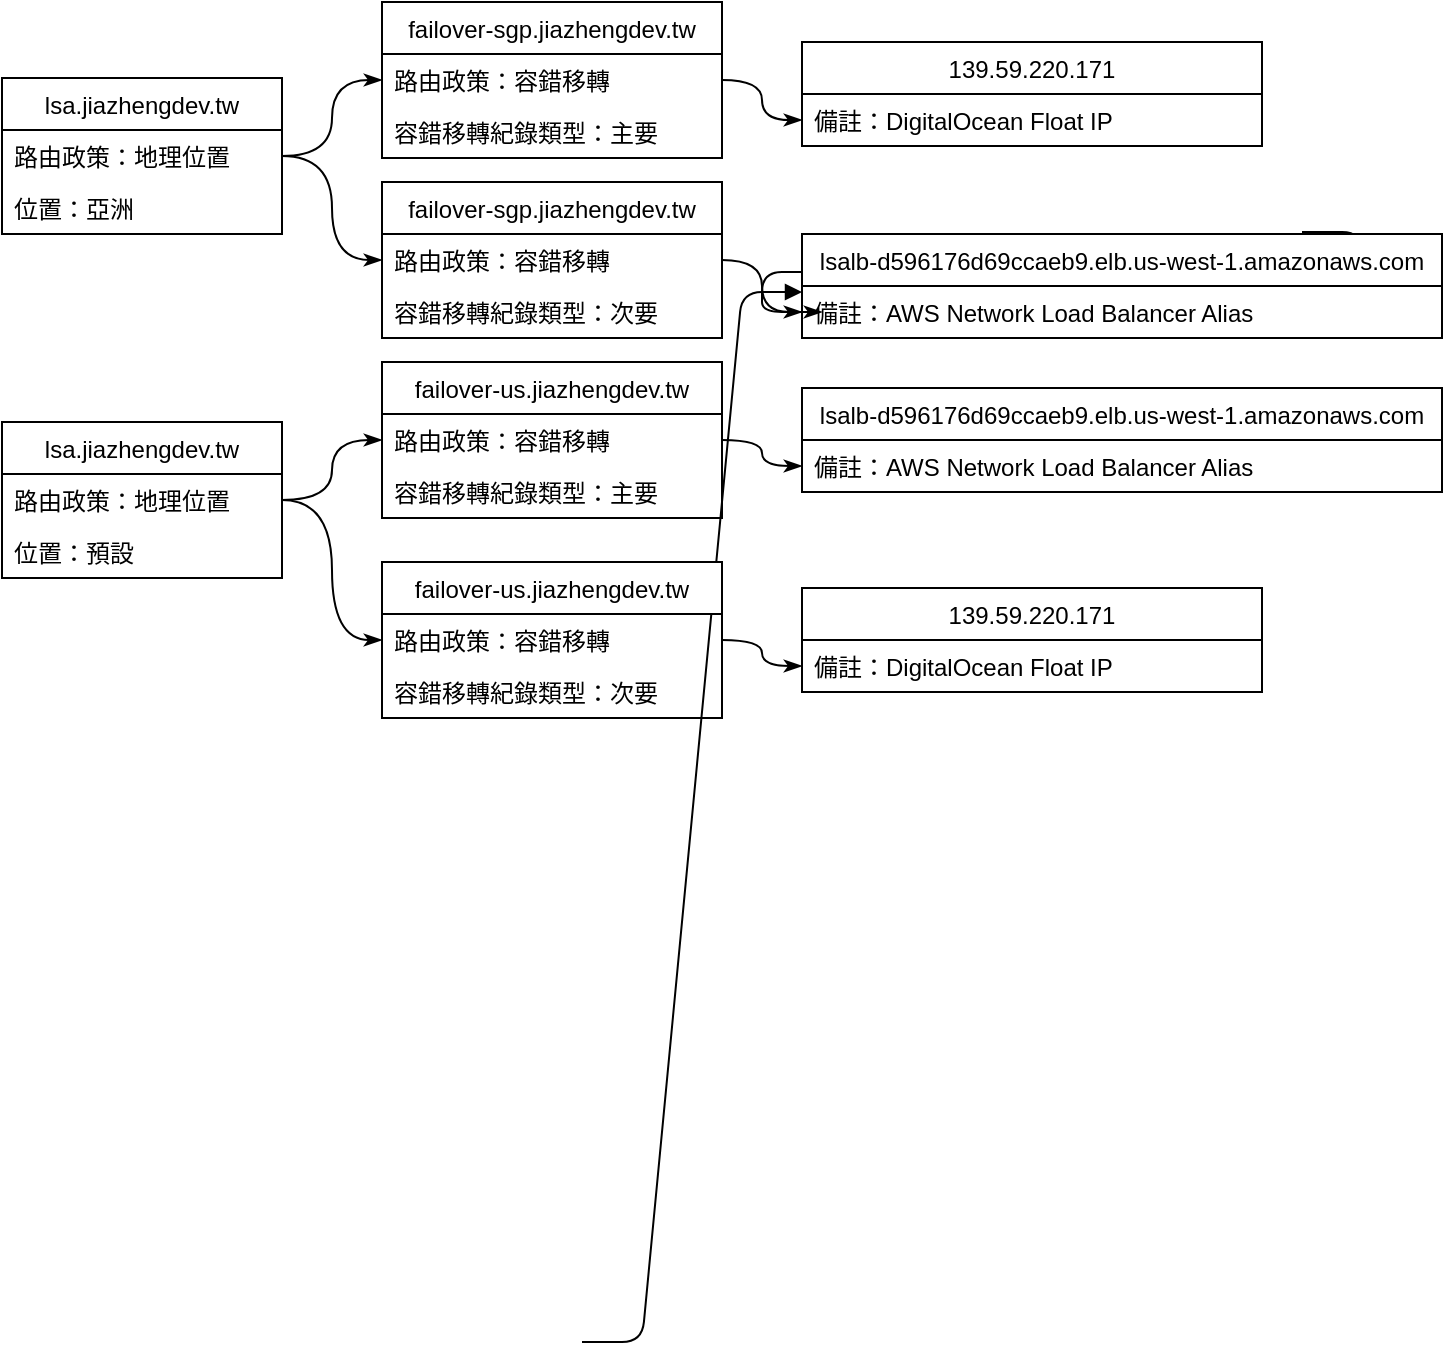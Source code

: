 <mxfile version="14.8.0" type="google"><diagram id="R2lEEEUBdFMjLlhIrx00" name="Page-1"><mxGraphModel dx="1185" dy="637" grid="1" gridSize="10" guides="1" tooltips="1" connect="1" arrows="1" fold="1" page="1" pageScale="1" pageWidth="850" pageHeight="1100" math="0" shadow="0" extFonts="Permanent Marker^https://fonts.googleapis.com/css?family=Permanent+Marker"><root><mxCell id="0"/><mxCell id="1" parent="0"/><mxCell id="C-vyLk0tnHw3VtMMgP7b-1" value="" style="edgeStyle=entityRelationEdgeStyle;endArrow=block;startArrow=none;endFill=1;startFill=0;" parent="1" source="C-vyLk0tnHw3VtMMgP7b-24" edge="1"><mxGeometry width="100" height="100" relative="1" as="geometry"><mxPoint x="340" y="720" as="sourcePoint"/><mxPoint x="450" y="195" as="targetPoint"/></mxGeometry></mxCell><mxCell id="C-vyLk0tnHw3VtMMgP7b-12" value="" style="edgeStyle=entityRelationEdgeStyle;endArrow=classicThin;startArrow=none;endFill=1;startFill=0;" parent="1" target="C-vyLk0tnHw3VtMMgP7b-17" edge="1"><mxGeometry width="100" height="100" relative="1" as="geometry"><mxPoint x="700" y="165" as="sourcePoint"/><mxPoint x="460" y="205" as="targetPoint"/></mxGeometry></mxCell><mxCell id="XH062o3n0ClHqgvkTBCM-1" value="lsa.jiazhengdev.tw" style="swimlane;fontStyle=0;childLayout=stackLayout;horizontal=1;startSize=26;horizontalStack=0;resizeParent=1;resizeParentMax=0;resizeLast=0;collapsible=1;marginBottom=0;" vertex="1" parent="1"><mxGeometry x="50" y="88" width="140" height="78" as="geometry"/></mxCell><mxCell id="XH062o3n0ClHqgvkTBCM-2" value="路由政策：地理位置" style="text;strokeColor=none;fillColor=none;align=left;verticalAlign=top;spacingLeft=4;spacingRight=4;overflow=hidden;rotatable=0;points=[[0,0.5],[1,0.5]];portConstraint=eastwest;" vertex="1" parent="XH062o3n0ClHqgvkTBCM-1"><mxGeometry y="26" width="140" height="26" as="geometry"/></mxCell><mxCell id="XH062o3n0ClHqgvkTBCM-3" value="位置：亞洲" style="text;strokeColor=none;fillColor=none;align=left;verticalAlign=top;spacingLeft=4;spacingRight=4;overflow=hidden;rotatable=0;points=[[0,0.5],[1,0.5]];portConstraint=eastwest;" vertex="1" parent="XH062o3n0ClHqgvkTBCM-1"><mxGeometry y="52" width="140" height="26" as="geometry"/></mxCell><mxCell id="XH062o3n0ClHqgvkTBCM-7" value="lsa.jiazhengdev.tw" style="swimlane;fontStyle=0;childLayout=stackLayout;horizontal=1;startSize=26;horizontalStack=0;resizeParent=1;resizeParentMax=0;resizeLast=0;collapsible=1;marginBottom=0;" vertex="1" parent="1"><mxGeometry x="50" y="260" width="140" height="78" as="geometry"/></mxCell><mxCell id="XH062o3n0ClHqgvkTBCM-8" value="路由政策：地理位置" style="text;strokeColor=none;fillColor=none;align=left;verticalAlign=top;spacingLeft=4;spacingRight=4;overflow=hidden;rotatable=0;points=[[0,0.5],[1,0.5]];portConstraint=eastwest;" vertex="1" parent="XH062o3n0ClHqgvkTBCM-7"><mxGeometry y="26" width="140" height="26" as="geometry"/></mxCell><mxCell id="XH062o3n0ClHqgvkTBCM-9" value="位置：預設" style="text;strokeColor=none;fillColor=none;align=left;verticalAlign=top;spacingLeft=4;spacingRight=4;overflow=hidden;rotatable=0;points=[[0,0.5],[1,0.5]];portConstraint=eastwest;" vertex="1" parent="XH062o3n0ClHqgvkTBCM-7"><mxGeometry y="52" width="140" height="26" as="geometry"/></mxCell><mxCell id="XH062o3n0ClHqgvkTBCM-10" value="failover-sgp.jiazhengdev.tw" style="swimlane;fontStyle=0;childLayout=stackLayout;horizontal=1;startSize=26;horizontalStack=0;resizeParent=1;resizeParentMax=0;resizeLast=0;collapsible=1;marginBottom=0;" vertex="1" parent="1"><mxGeometry x="240" y="50" width="170" height="78" as="geometry"/></mxCell><mxCell id="XH062o3n0ClHqgvkTBCM-11" value="路由政策：容錯移轉" style="text;strokeColor=none;fillColor=none;align=left;verticalAlign=top;spacingLeft=4;spacingRight=4;overflow=hidden;rotatable=0;points=[[0,0.5],[1,0.5]];portConstraint=eastwest;" vertex="1" parent="XH062o3n0ClHqgvkTBCM-10"><mxGeometry y="26" width="170" height="26" as="geometry"/></mxCell><mxCell id="XH062o3n0ClHqgvkTBCM-12" value="容錯移轉紀錄類型：主要" style="text;strokeColor=none;fillColor=none;align=left;verticalAlign=top;spacingLeft=4;spacingRight=4;overflow=hidden;rotatable=0;points=[[0,0.5],[1,0.5]];portConstraint=eastwest;" vertex="1" parent="XH062o3n0ClHqgvkTBCM-10"><mxGeometry y="52" width="170" height="26" as="geometry"/></mxCell><mxCell id="XH062o3n0ClHqgvkTBCM-13" value="failover-sgp.jiazhengdev.tw" style="swimlane;fontStyle=0;childLayout=stackLayout;horizontal=1;startSize=26;horizontalStack=0;resizeParent=1;resizeParentMax=0;resizeLast=0;collapsible=1;marginBottom=0;" vertex="1" parent="1"><mxGeometry x="240" y="140" width="170" height="78" as="geometry"/></mxCell><mxCell id="XH062o3n0ClHqgvkTBCM-14" value="路由政策：容錯移轉" style="text;strokeColor=none;fillColor=none;align=left;verticalAlign=top;spacingLeft=4;spacingRight=4;overflow=hidden;rotatable=0;points=[[0,0.5],[1,0.5]];portConstraint=eastwest;" vertex="1" parent="XH062o3n0ClHqgvkTBCM-13"><mxGeometry y="26" width="170" height="26" as="geometry"/></mxCell><mxCell id="XH062o3n0ClHqgvkTBCM-15" value="容錯移轉紀錄類型：次要" style="text;strokeColor=none;fillColor=none;align=left;verticalAlign=top;spacingLeft=4;spacingRight=4;overflow=hidden;rotatable=0;points=[[0,0.5],[1,0.5]];portConstraint=eastwest;" vertex="1" parent="XH062o3n0ClHqgvkTBCM-13"><mxGeometry y="52" width="170" height="26" as="geometry"/></mxCell><mxCell id="XH062o3n0ClHqgvkTBCM-40" value="" style="edgeStyle=orthogonalEdgeStyle;curved=1;rounded=0;orthogonalLoop=1;jettySize=auto;html=1;startArrow=none;startFill=0;endArrow=classicThin;endFill=1;" edge="1" parent="1" source="XH062o3n0ClHqgvkTBCM-16" target="XH062o3n0ClHqgvkTBCM-36"><mxGeometry relative="1" as="geometry"/></mxCell><mxCell id="XH062o3n0ClHqgvkTBCM-16" value="failover-us.jiazhengdev.tw" style="swimlane;fontStyle=0;childLayout=stackLayout;horizontal=1;startSize=26;horizontalStack=0;resizeParent=1;resizeParentMax=0;resizeLast=0;collapsible=1;marginBottom=0;" vertex="1" parent="1"><mxGeometry x="240" y="330" width="170" height="78" as="geometry"/></mxCell><mxCell id="XH062o3n0ClHqgvkTBCM-17" value="路由政策：容錯移轉" style="text;strokeColor=none;fillColor=none;align=left;verticalAlign=top;spacingLeft=4;spacingRight=4;overflow=hidden;rotatable=0;points=[[0,0.5],[1,0.5]];portConstraint=eastwest;" vertex="1" parent="XH062o3n0ClHqgvkTBCM-16"><mxGeometry y="26" width="170" height="26" as="geometry"/></mxCell><mxCell id="XH062o3n0ClHqgvkTBCM-18" value="容錯移轉紀錄類型：次要" style="text;strokeColor=none;fillColor=none;align=left;verticalAlign=top;spacingLeft=4;spacingRight=4;overflow=hidden;rotatable=0;points=[[0,0.5],[1,0.5]];portConstraint=eastwest;" vertex="1" parent="XH062o3n0ClHqgvkTBCM-16"><mxGeometry y="52" width="170" height="26" as="geometry"/></mxCell><mxCell id="XH062o3n0ClHqgvkTBCM-39" value="" style="edgeStyle=orthogonalEdgeStyle;curved=1;rounded=0;orthogonalLoop=1;jettySize=auto;html=1;startArrow=none;startFill=0;endArrow=classicThin;endFill=1;" edge="1" parent="1" source="XH062o3n0ClHqgvkTBCM-19" target="XH062o3n0ClHqgvkTBCM-38"><mxGeometry relative="1" as="geometry"/></mxCell><mxCell id="XH062o3n0ClHqgvkTBCM-19" value="failover-us.jiazhengdev.tw" style="swimlane;fontStyle=0;childLayout=stackLayout;horizontal=1;startSize=26;horizontalStack=0;resizeParent=1;resizeParentMax=0;resizeLast=0;collapsible=1;marginBottom=0;" vertex="1" parent="1"><mxGeometry x="240" y="230" width="170" height="78" as="geometry"/></mxCell><mxCell id="XH062o3n0ClHqgvkTBCM-20" value="路由政策：容錯移轉" style="text;strokeColor=none;fillColor=none;align=left;verticalAlign=top;spacingLeft=4;spacingRight=4;overflow=hidden;rotatable=0;points=[[0,0.5],[1,0.5]];portConstraint=eastwest;" vertex="1" parent="XH062o3n0ClHqgvkTBCM-19"><mxGeometry y="26" width="170" height="26" as="geometry"/></mxCell><mxCell id="XH062o3n0ClHqgvkTBCM-21" value="容錯移轉紀錄類型：主要" style="text;strokeColor=none;fillColor=none;align=left;verticalAlign=top;spacingLeft=4;spacingRight=4;overflow=hidden;rotatable=0;points=[[0,0.5],[1,0.5]];portConstraint=eastwest;" vertex="1" parent="XH062o3n0ClHqgvkTBCM-19"><mxGeometry y="52" width="170" height="26" as="geometry"/></mxCell><mxCell id="XH062o3n0ClHqgvkTBCM-22" style="edgeStyle=orthogonalEdgeStyle;curved=1;rounded=0;orthogonalLoop=1;jettySize=auto;html=1;exitX=1;exitY=0.5;exitDx=0;exitDy=0;entryX=0;entryY=0.5;entryDx=0;entryDy=0;startArrow=none;startFill=0;endArrow=classicThin;endFill=1;" edge="1" parent="1" source="XH062o3n0ClHqgvkTBCM-2" target="XH062o3n0ClHqgvkTBCM-11"><mxGeometry relative="1" as="geometry"/></mxCell><mxCell id="XH062o3n0ClHqgvkTBCM-23" style="edgeStyle=orthogonalEdgeStyle;curved=1;rounded=0;orthogonalLoop=1;jettySize=auto;html=1;entryX=0;entryY=0.5;entryDx=0;entryDy=0;startArrow=none;startFill=0;endArrow=classicThin;endFill=1;" edge="1" parent="1" source="XH062o3n0ClHqgvkTBCM-2" target="XH062o3n0ClHqgvkTBCM-14"><mxGeometry relative="1" as="geometry"/></mxCell><mxCell id="XH062o3n0ClHqgvkTBCM-24" style="edgeStyle=orthogonalEdgeStyle;curved=1;rounded=0;orthogonalLoop=1;jettySize=auto;html=1;exitX=1;exitY=0.5;exitDx=0;exitDy=0;entryX=0;entryY=0.5;entryDx=0;entryDy=0;startArrow=none;startFill=0;endArrow=classicThin;endFill=1;" edge="1" parent="1" source="XH062o3n0ClHqgvkTBCM-8" target="XH062o3n0ClHqgvkTBCM-20"><mxGeometry relative="1" as="geometry"/></mxCell><mxCell id="XH062o3n0ClHqgvkTBCM-25" style="edgeStyle=orthogonalEdgeStyle;curved=1;rounded=0;orthogonalLoop=1;jettySize=auto;html=1;entryX=0;entryY=0.5;entryDx=0;entryDy=0;startArrow=none;startFill=0;endArrow=classicThin;endFill=1;" edge="1" parent="1" source="XH062o3n0ClHqgvkTBCM-8" target="XH062o3n0ClHqgvkTBCM-17"><mxGeometry relative="1" as="geometry"/></mxCell><mxCell id="XH062o3n0ClHqgvkTBCM-26" value="139.59.220.171" style="swimlane;fontStyle=0;childLayout=stackLayout;horizontal=1;startSize=26;horizontalStack=0;resizeParent=1;resizeParentMax=0;resizeLast=0;collapsible=1;marginBottom=0;" vertex="1" parent="1"><mxGeometry x="450" y="70" width="230" height="52" as="geometry"/></mxCell><mxCell id="XH062o3n0ClHqgvkTBCM-27" value="備註：DigitalOcean Float IP" style="text;strokeColor=none;fillColor=none;align=left;verticalAlign=top;spacingLeft=4;spacingRight=4;overflow=hidden;rotatable=0;points=[[0,0.5],[1,0.5]];portConstraint=eastwest;" vertex="1" parent="XH062o3n0ClHqgvkTBCM-26"><mxGeometry y="26" width="230" height="26" as="geometry"/></mxCell><mxCell id="XH062o3n0ClHqgvkTBCM-29" value="" style="edgeStyle=orthogonalEdgeStyle;curved=1;rounded=0;orthogonalLoop=1;jettySize=auto;html=1;startArrow=none;startFill=0;endArrow=classicThin;endFill=1;" edge="1" parent="1" source="XH062o3n0ClHqgvkTBCM-11" target="XH062o3n0ClHqgvkTBCM-27"><mxGeometry relative="1" as="geometry"/></mxCell><mxCell id="XH062o3n0ClHqgvkTBCM-30" value="lsalb-d596176d69ccaeb9.elb.us-west-1.amazonaws.com" style="swimlane;fontStyle=0;childLayout=stackLayout;horizontal=1;startSize=26;horizontalStack=0;resizeParent=1;resizeParentMax=0;resizeLast=0;collapsible=1;marginBottom=0;" vertex="1" parent="1"><mxGeometry x="450" y="166" width="320" height="52" as="geometry"/></mxCell><mxCell id="XH062o3n0ClHqgvkTBCM-31" value="備註：AWS Network Load Balancer Alias" style="text;strokeColor=none;fillColor=none;align=left;verticalAlign=top;spacingLeft=4;spacingRight=4;overflow=hidden;rotatable=0;points=[[0,0.5],[1,0.5]];portConstraint=eastwest;" vertex="1" parent="XH062o3n0ClHqgvkTBCM-30"><mxGeometry y="26" width="320" height="26" as="geometry"/></mxCell><mxCell id="XH062o3n0ClHqgvkTBCM-32" value="" style="edgeStyle=orthogonalEdgeStyle;curved=1;rounded=0;orthogonalLoop=1;jettySize=auto;html=1;startArrow=none;startFill=0;endArrow=classicThin;endFill=1;" edge="1" parent="1" source="XH062o3n0ClHqgvkTBCM-14" target="XH062o3n0ClHqgvkTBCM-31"><mxGeometry relative="1" as="geometry"/></mxCell><mxCell id="XH062o3n0ClHqgvkTBCM-35" value="139.59.220.171" style="swimlane;fontStyle=0;childLayout=stackLayout;horizontal=1;startSize=26;horizontalStack=0;resizeParent=1;resizeParentMax=0;resizeLast=0;collapsible=1;marginBottom=0;" vertex="1" parent="1"><mxGeometry x="450" y="343" width="230" height="52" as="geometry"><mxRectangle x="690" y="413" width="120" height="26" as="alternateBounds"/></mxGeometry></mxCell><mxCell id="XH062o3n0ClHqgvkTBCM-36" value="備註：DigitalOcean Float IP" style="text;strokeColor=none;fillColor=none;align=left;verticalAlign=top;spacingLeft=4;spacingRight=4;overflow=hidden;rotatable=0;points=[[0,0.5],[1,0.5]];portConstraint=eastwest;" vertex="1" parent="XH062o3n0ClHqgvkTBCM-35"><mxGeometry y="26" width="230" height="26" as="geometry"/></mxCell><mxCell id="XH062o3n0ClHqgvkTBCM-37" value="lsalb-d596176d69ccaeb9.elb.us-west-1.amazonaws.com" style="swimlane;fontStyle=0;childLayout=stackLayout;horizontal=1;startSize=26;horizontalStack=0;resizeParent=1;resizeParentMax=0;resizeLast=0;collapsible=1;marginBottom=0;" vertex="1" parent="1"><mxGeometry x="450" y="243" width="320" height="52" as="geometry"/></mxCell><mxCell id="XH062o3n0ClHqgvkTBCM-38" value="備註：AWS Network Load Balancer Alias" style="text;strokeColor=none;fillColor=none;align=left;verticalAlign=top;spacingLeft=4;spacingRight=4;overflow=hidden;rotatable=0;points=[[0,0.5],[1,0.5]];portConstraint=eastwest;" vertex="1" parent="XH062o3n0ClHqgvkTBCM-37"><mxGeometry y="26" width="320" height="26" as="geometry"/></mxCell></root></mxGraphModel></diagram></mxfile>
